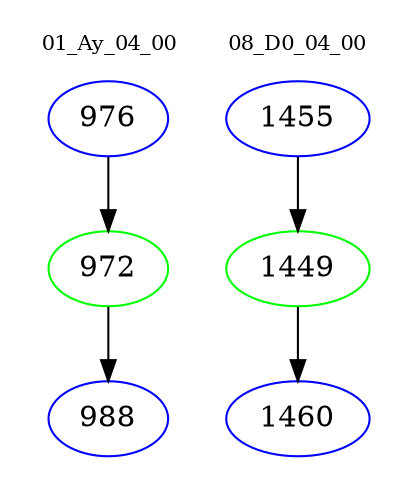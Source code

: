 digraph{
subgraph cluster_0 {
color = white
label = "01_Ay_04_00";
fontsize=10;
T0_976 [label="976", color="blue"]
T0_976 -> T0_972 [color="black"]
T0_972 [label="972", color="green"]
T0_972 -> T0_988 [color="black"]
T0_988 [label="988", color="blue"]
}
subgraph cluster_1 {
color = white
label = "08_D0_04_00";
fontsize=10;
T1_1455 [label="1455", color="blue"]
T1_1455 -> T1_1449 [color="black"]
T1_1449 [label="1449", color="green"]
T1_1449 -> T1_1460 [color="black"]
T1_1460 [label="1460", color="blue"]
}
}

